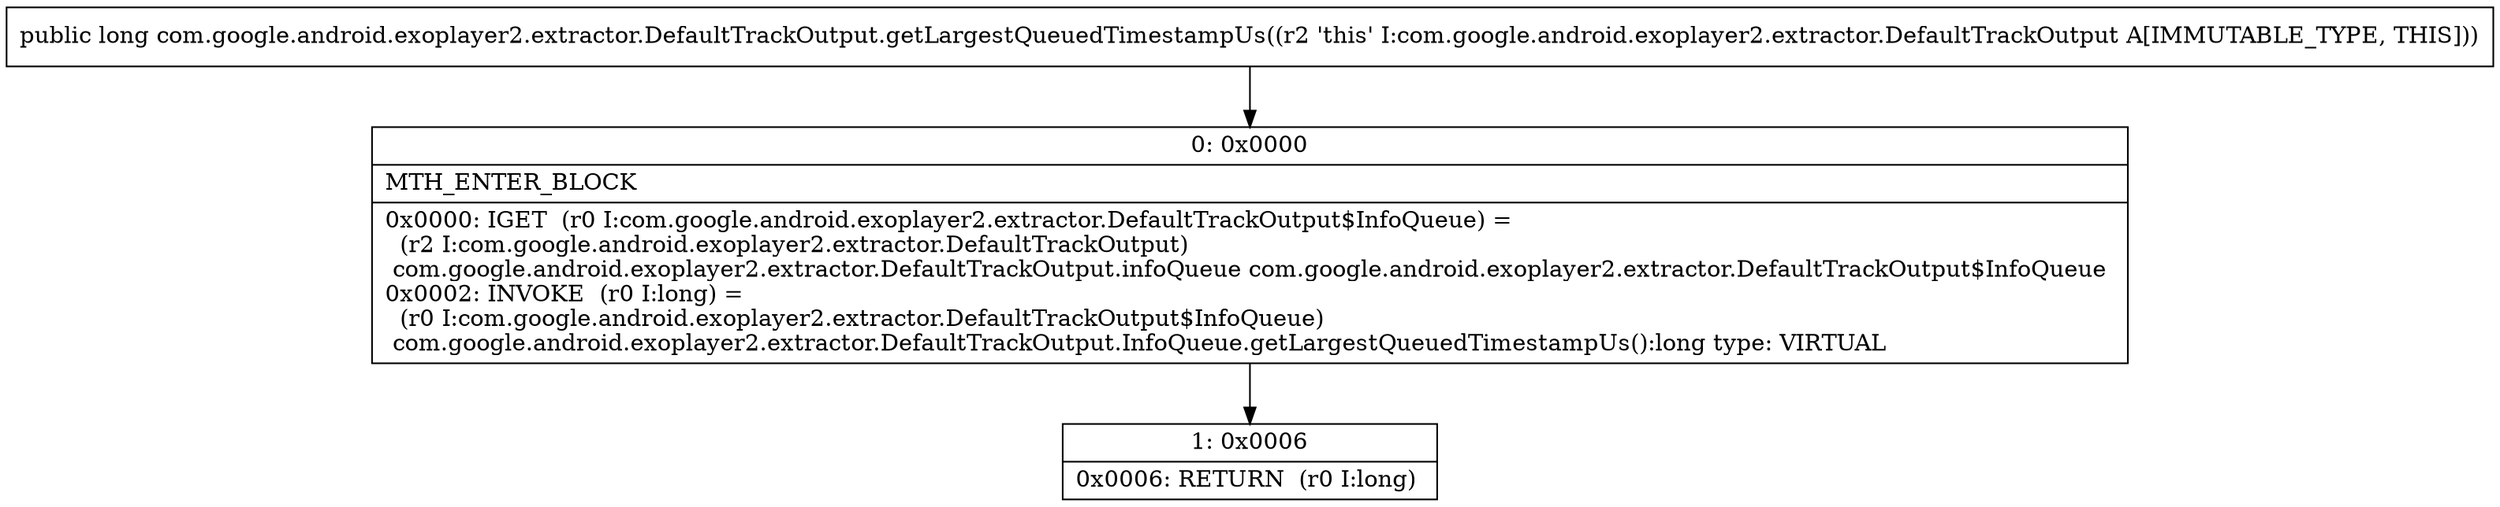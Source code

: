 digraph "CFG forcom.google.android.exoplayer2.extractor.DefaultTrackOutput.getLargestQueuedTimestampUs()J" {
Node_0 [shape=record,label="{0\:\ 0x0000|MTH_ENTER_BLOCK\l|0x0000: IGET  (r0 I:com.google.android.exoplayer2.extractor.DefaultTrackOutput$InfoQueue) = \l  (r2 I:com.google.android.exoplayer2.extractor.DefaultTrackOutput)\l com.google.android.exoplayer2.extractor.DefaultTrackOutput.infoQueue com.google.android.exoplayer2.extractor.DefaultTrackOutput$InfoQueue \l0x0002: INVOKE  (r0 I:long) = \l  (r0 I:com.google.android.exoplayer2.extractor.DefaultTrackOutput$InfoQueue)\l com.google.android.exoplayer2.extractor.DefaultTrackOutput.InfoQueue.getLargestQueuedTimestampUs():long type: VIRTUAL \l}"];
Node_1 [shape=record,label="{1\:\ 0x0006|0x0006: RETURN  (r0 I:long) \l}"];
MethodNode[shape=record,label="{public long com.google.android.exoplayer2.extractor.DefaultTrackOutput.getLargestQueuedTimestampUs((r2 'this' I:com.google.android.exoplayer2.extractor.DefaultTrackOutput A[IMMUTABLE_TYPE, THIS])) }"];
MethodNode -> Node_0;
Node_0 -> Node_1;
}

